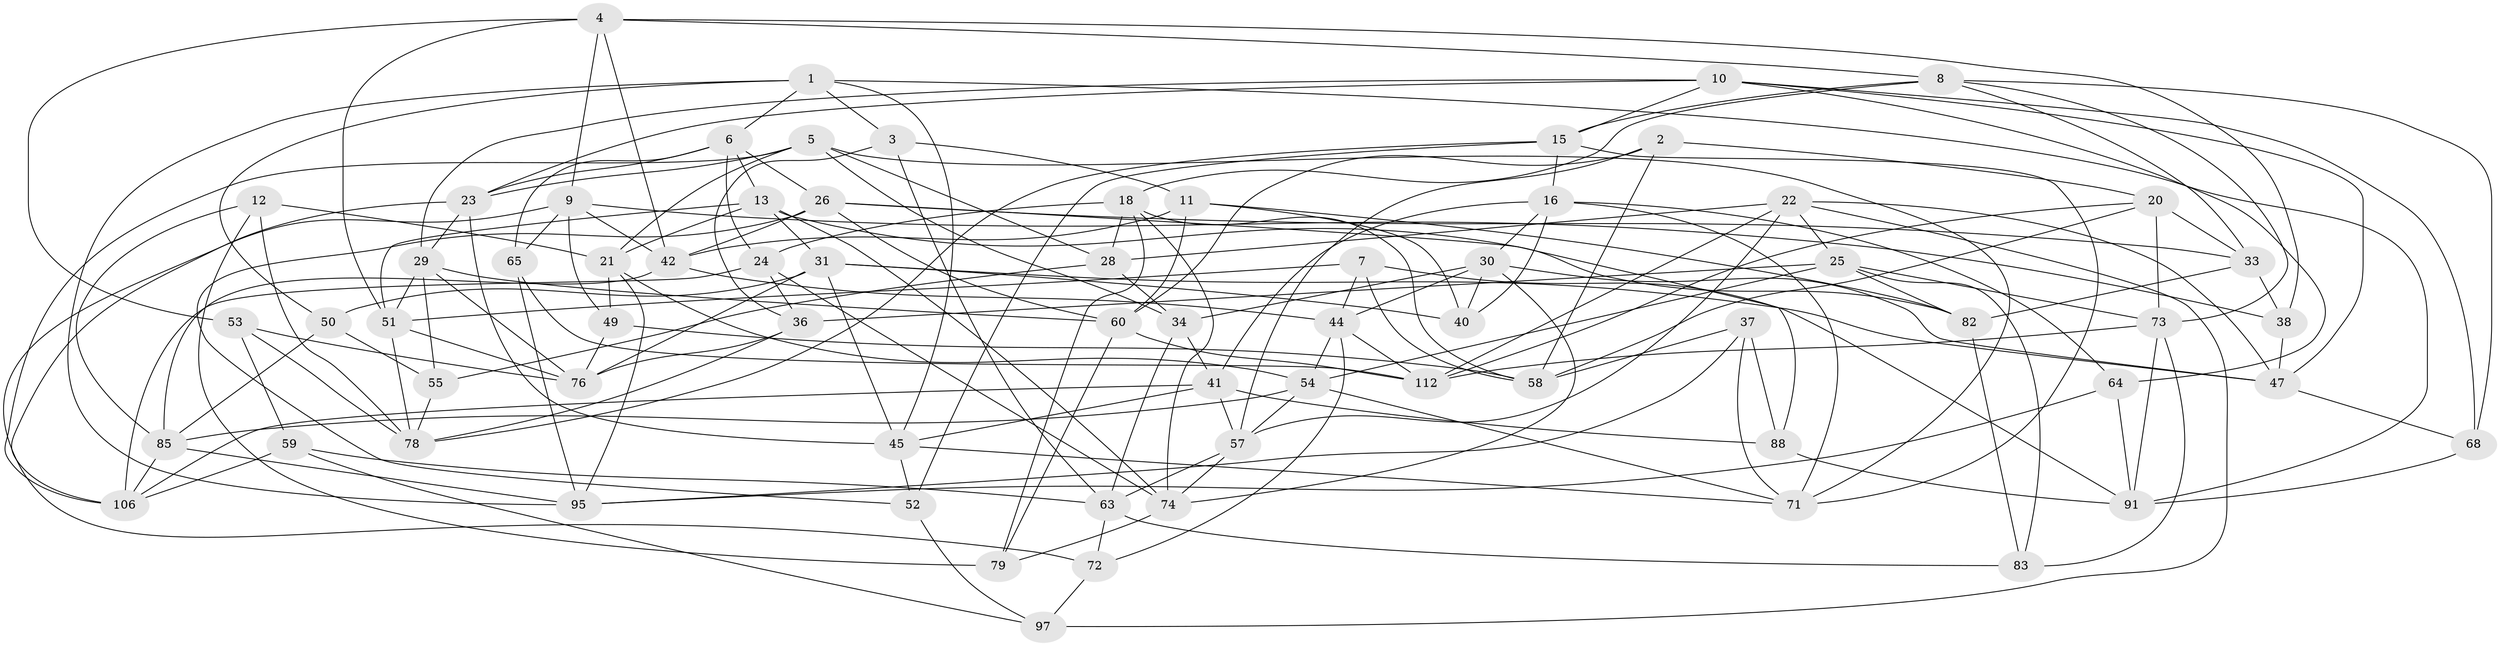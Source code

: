 // Generated by graph-tools (version 1.1) at 2025/52/02/27/25 19:52:31]
// undirected, 69 vertices, 182 edges
graph export_dot {
graph [start="1"]
  node [color=gray90,style=filled];
  1 [super="+84"];
  2;
  3;
  4 [super="+69"];
  5 [super="+14"];
  6 [super="+75"];
  7;
  8 [super="+17"];
  9 [super="+43"];
  10 [super="+80"];
  11 [super="+89"];
  12;
  13 [super="+27"];
  15 [super="+107"];
  16 [super="+19"];
  18 [super="+100"];
  20 [super="+109"];
  21 [super="+46"];
  22 [super="+66"];
  23 [super="+103"];
  24 [super="+48"];
  25 [super="+62"];
  26 [super="+32"];
  28 [super="+93"];
  29 [super="+67"];
  30 [super="+39"];
  31 [super="+61"];
  33 [super="+35"];
  34 [super="+77"];
  36 [super="+86"];
  37;
  38;
  40;
  41 [super="+114"];
  42 [super="+104"];
  44 [super="+105"];
  45 [super="+94"];
  47 [super="+56"];
  49;
  50;
  51 [super="+81"];
  52;
  53;
  54 [super="+90"];
  55;
  57 [super="+98"];
  58 [super="+70"];
  59;
  60 [super="+110"];
  63 [super="+108"];
  64;
  65;
  68;
  71 [super="+87"];
  72;
  73 [super="+116"];
  74 [super="+113"];
  76 [super="+117"];
  78 [super="+92"];
  79;
  82 [super="+99"];
  83;
  85 [super="+96"];
  88;
  91 [super="+102"];
  95 [super="+101"];
  97;
  106 [super="+111"];
  112 [super="+115"];
  1 -- 45;
  1 -- 50;
  1 -- 3;
  1 -- 91;
  1 -- 6;
  1 -- 95;
  2 -- 20;
  2 -- 60;
  2 -- 57;
  2 -- 58;
  3 -- 36;
  3 -- 63;
  3 -- 11;
  4 -- 38;
  4 -- 42;
  4 -- 8;
  4 -- 9;
  4 -- 51;
  4 -- 53;
  5 -- 23;
  5 -- 21;
  5 -- 28;
  5 -- 71;
  5 -- 34;
  5 -- 106;
  6 -- 26;
  6 -- 13;
  6 -- 23;
  6 -- 24;
  6 -- 65;
  7 -- 58;
  7 -- 91;
  7 -- 51;
  7 -- 44;
  8 -- 33;
  8 -- 68;
  8 -- 18;
  8 -- 73;
  8 -- 15;
  9 -- 38;
  9 -- 72;
  9 -- 65;
  9 -- 49;
  9 -- 42;
  10 -- 68;
  10 -- 64;
  10 -- 23;
  10 -- 29;
  10 -- 47;
  10 -- 15;
  11 -- 42;
  11 -- 40;
  11 -- 82 [weight=2];
  11 -- 60;
  12 -- 79;
  12 -- 85;
  12 -- 21;
  12 -- 78;
  13 -- 31;
  13 -- 21;
  13 -- 74;
  13 -- 82;
  13 -- 51;
  15 -- 16;
  15 -- 71;
  15 -- 52;
  15 -- 78;
  16 -- 30;
  16 -- 71;
  16 -- 41;
  16 -- 40;
  16 -- 64;
  18 -- 79;
  18 -- 24;
  18 -- 58;
  18 -- 74;
  18 -- 28;
  20 -- 58;
  20 -- 73;
  20 -- 112;
  20 -- 33 [weight=2];
  21 -- 49;
  21 -- 95;
  21 -- 54;
  22 -- 97;
  22 -- 57;
  22 -- 47;
  22 -- 112;
  22 -- 25;
  22 -- 28;
  23 -- 45;
  23 -- 29;
  23 -- 106;
  24 -- 74;
  24 -- 36 [weight=2];
  24 -- 106;
  25 -- 73;
  25 -- 82;
  25 -- 54;
  25 -- 83;
  25 -- 36;
  26 -- 88;
  26 -- 52;
  26 -- 60;
  26 -- 42;
  26 -- 33;
  28 -- 55;
  28 -- 34 [weight=2];
  29 -- 51;
  29 -- 55;
  29 -- 76;
  29 -- 60;
  30 -- 44;
  30 -- 40;
  30 -- 34;
  30 -- 74;
  30 -- 47;
  31 -- 50;
  31 -- 40;
  31 -- 45;
  31 -- 76;
  31 -- 47;
  33 -- 82;
  33 -- 38;
  34 -- 63;
  34 -- 41;
  36 -- 78;
  36 -- 76;
  37 -- 88;
  37 -- 95;
  37 -- 58;
  37 -- 71;
  38 -- 47;
  41 -- 106;
  41 -- 88;
  41 -- 45;
  41 -- 57;
  42 -- 44;
  42 -- 85;
  44 -- 72;
  44 -- 112;
  44 -- 54;
  45 -- 52;
  45 -- 71;
  47 -- 68;
  49 -- 58;
  49 -- 76;
  50 -- 55;
  50 -- 85;
  51 -- 76;
  51 -- 78;
  52 -- 97;
  53 -- 78;
  53 -- 76;
  53 -- 59;
  54 -- 57;
  54 -- 71;
  54 -- 85;
  55 -- 78;
  57 -- 74;
  57 -- 63;
  59 -- 106;
  59 -- 97;
  59 -- 63;
  60 -- 79;
  60 -- 112;
  63 -- 83;
  63 -- 72;
  64 -- 95;
  64 -- 91;
  65 -- 112;
  65 -- 95;
  68 -- 91;
  72 -- 97;
  73 -- 83;
  73 -- 112;
  73 -- 91;
  74 -- 79;
  82 -- 83;
  85 -- 106;
  85 -- 95;
  88 -- 91;
}
